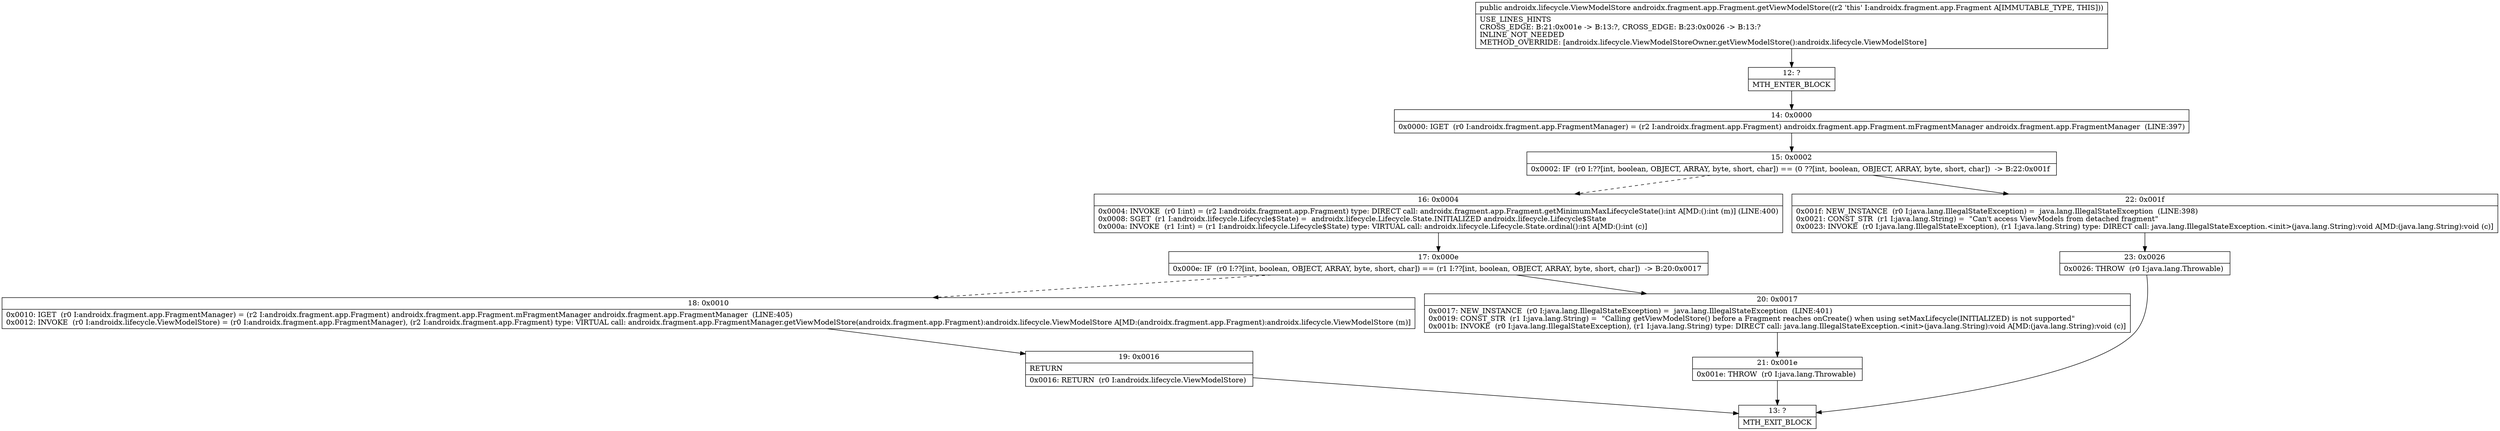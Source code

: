digraph "CFG forandroidx.fragment.app.Fragment.getViewModelStore()Landroidx\/lifecycle\/ViewModelStore;" {
Node_12 [shape=record,label="{12\:\ ?|MTH_ENTER_BLOCK\l}"];
Node_14 [shape=record,label="{14\:\ 0x0000|0x0000: IGET  (r0 I:androidx.fragment.app.FragmentManager) = (r2 I:androidx.fragment.app.Fragment) androidx.fragment.app.Fragment.mFragmentManager androidx.fragment.app.FragmentManager  (LINE:397)\l}"];
Node_15 [shape=record,label="{15\:\ 0x0002|0x0002: IF  (r0 I:??[int, boolean, OBJECT, ARRAY, byte, short, char]) == (0 ??[int, boolean, OBJECT, ARRAY, byte, short, char])  \-\> B:22:0x001f \l}"];
Node_16 [shape=record,label="{16\:\ 0x0004|0x0004: INVOKE  (r0 I:int) = (r2 I:androidx.fragment.app.Fragment) type: DIRECT call: androidx.fragment.app.Fragment.getMinimumMaxLifecycleState():int A[MD:():int (m)] (LINE:400)\l0x0008: SGET  (r1 I:androidx.lifecycle.Lifecycle$State) =  androidx.lifecycle.Lifecycle.State.INITIALIZED androidx.lifecycle.Lifecycle$State \l0x000a: INVOKE  (r1 I:int) = (r1 I:androidx.lifecycle.Lifecycle$State) type: VIRTUAL call: androidx.lifecycle.Lifecycle.State.ordinal():int A[MD:():int (c)]\l}"];
Node_17 [shape=record,label="{17\:\ 0x000e|0x000e: IF  (r0 I:??[int, boolean, OBJECT, ARRAY, byte, short, char]) == (r1 I:??[int, boolean, OBJECT, ARRAY, byte, short, char])  \-\> B:20:0x0017 \l}"];
Node_18 [shape=record,label="{18\:\ 0x0010|0x0010: IGET  (r0 I:androidx.fragment.app.FragmentManager) = (r2 I:androidx.fragment.app.Fragment) androidx.fragment.app.Fragment.mFragmentManager androidx.fragment.app.FragmentManager  (LINE:405)\l0x0012: INVOKE  (r0 I:androidx.lifecycle.ViewModelStore) = (r0 I:androidx.fragment.app.FragmentManager), (r2 I:androidx.fragment.app.Fragment) type: VIRTUAL call: androidx.fragment.app.FragmentManager.getViewModelStore(androidx.fragment.app.Fragment):androidx.lifecycle.ViewModelStore A[MD:(androidx.fragment.app.Fragment):androidx.lifecycle.ViewModelStore (m)]\l}"];
Node_19 [shape=record,label="{19\:\ 0x0016|RETURN\l|0x0016: RETURN  (r0 I:androidx.lifecycle.ViewModelStore) \l}"];
Node_13 [shape=record,label="{13\:\ ?|MTH_EXIT_BLOCK\l}"];
Node_20 [shape=record,label="{20\:\ 0x0017|0x0017: NEW_INSTANCE  (r0 I:java.lang.IllegalStateException) =  java.lang.IllegalStateException  (LINE:401)\l0x0019: CONST_STR  (r1 I:java.lang.String) =  \"Calling getViewModelStore() before a Fragment reaches onCreate() when using setMaxLifecycle(INITIALIZED) is not supported\" \l0x001b: INVOKE  (r0 I:java.lang.IllegalStateException), (r1 I:java.lang.String) type: DIRECT call: java.lang.IllegalStateException.\<init\>(java.lang.String):void A[MD:(java.lang.String):void (c)]\l}"];
Node_21 [shape=record,label="{21\:\ 0x001e|0x001e: THROW  (r0 I:java.lang.Throwable) \l}"];
Node_22 [shape=record,label="{22\:\ 0x001f|0x001f: NEW_INSTANCE  (r0 I:java.lang.IllegalStateException) =  java.lang.IllegalStateException  (LINE:398)\l0x0021: CONST_STR  (r1 I:java.lang.String) =  \"Can't access ViewModels from detached fragment\" \l0x0023: INVOKE  (r0 I:java.lang.IllegalStateException), (r1 I:java.lang.String) type: DIRECT call: java.lang.IllegalStateException.\<init\>(java.lang.String):void A[MD:(java.lang.String):void (c)]\l}"];
Node_23 [shape=record,label="{23\:\ 0x0026|0x0026: THROW  (r0 I:java.lang.Throwable) \l}"];
MethodNode[shape=record,label="{public androidx.lifecycle.ViewModelStore androidx.fragment.app.Fragment.getViewModelStore((r2 'this' I:androidx.fragment.app.Fragment A[IMMUTABLE_TYPE, THIS]))  | USE_LINES_HINTS\lCROSS_EDGE: B:21:0x001e \-\> B:13:?, CROSS_EDGE: B:23:0x0026 \-\> B:13:?\lINLINE_NOT_NEEDED\lMETHOD_OVERRIDE: [androidx.lifecycle.ViewModelStoreOwner.getViewModelStore():androidx.lifecycle.ViewModelStore]\l}"];
MethodNode -> Node_12;Node_12 -> Node_14;
Node_14 -> Node_15;
Node_15 -> Node_16[style=dashed];
Node_15 -> Node_22;
Node_16 -> Node_17;
Node_17 -> Node_18[style=dashed];
Node_17 -> Node_20;
Node_18 -> Node_19;
Node_19 -> Node_13;
Node_20 -> Node_21;
Node_21 -> Node_13;
Node_22 -> Node_23;
Node_23 -> Node_13;
}

